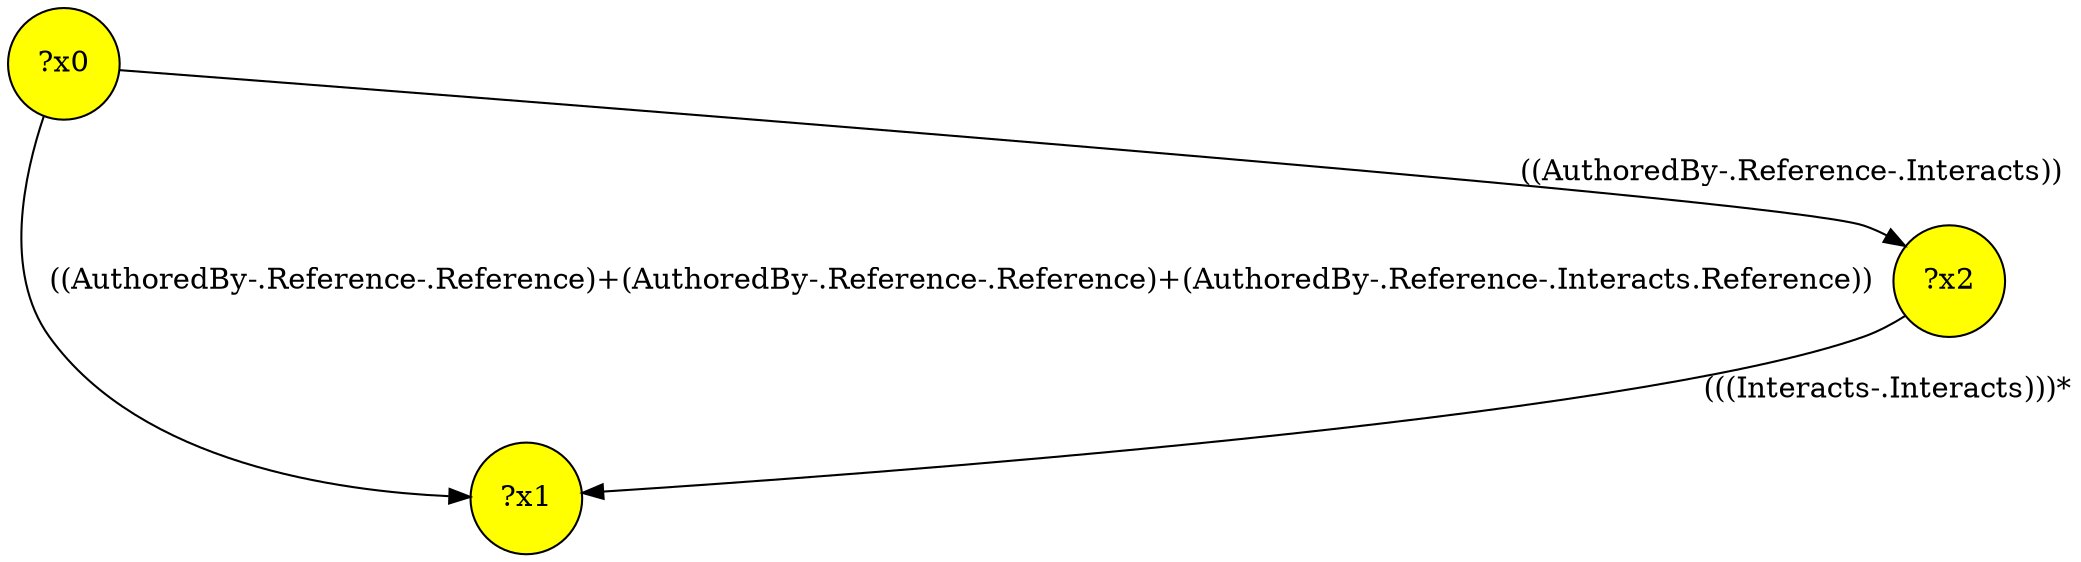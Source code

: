 digraph g {
	x1 [fillcolor="yellow", style="filled," shape=circle, label="?x1"];
	x2 [fillcolor="yellow", style="filled," shape=circle, label="?x2"];
	x0 [fillcolor="yellow", style="filled," shape=circle, label="?x0"];
	x0 -> x1 [label="((AuthoredBy-.Reference-.Reference)+(AuthoredBy-.Reference-.Reference)+(AuthoredBy-.Reference-.Interacts.Reference))"];
	x0 -> x2 [label="((AuthoredBy-.Reference-.Interacts))"];
	x2 -> x1 [label="(((Interacts-.Interacts)))*"];
}
